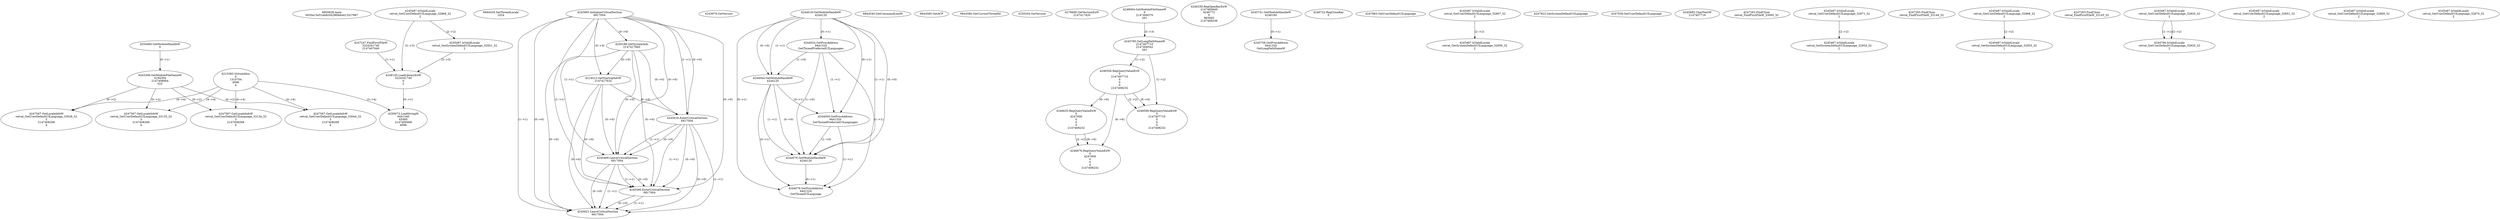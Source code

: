 // Global SCDG with merge call
digraph {
	0 [label="6850628.main
0020a15e51eb8c04296fe6a4132c7987"]
	1 [label="4254480.GetModuleHandleW
0"]
	2 [label="6844434.SetThreadLocale
1024"]
	3 [label="4243965.InitializeCriticalSection
6917004"]
	4 [label="4243979.GetVersion
"]
	5 [label="4244018.GetModuleHandleW
4244120"]
	6 [label="4244024.GetProcAddress
9441320
GetThreadPreferredUILanguages"]
	5 -> 6 [label="(0-->1)"]
	7 [label="4244044.GetModuleHandleW
4244120"]
	5 -> 7 [label="(1-->1)"]
	5 -> 7 [label="(0-->0)"]
	6 -> 7 [label="(1-->0)"]
	8 [label="4244050.GetProcAddress
9441320
SetThreadPreferredUILanguages"]
	5 -> 8 [label="(0-->1)"]
	6 -> 8 [label="(1-->1)"]
	7 -> 8 [label="(0-->1)"]
	9 [label="4244070.GetModuleHandleW
4244120"]
	5 -> 9 [label="(1-->1)"]
	7 -> 9 [label="(1-->1)"]
	5 -> 9 [label="(0-->0)"]
	6 -> 9 [label="(1-->0)"]
	7 -> 9 [label="(0-->0)"]
	8 -> 9 [label="(1-->0)"]
	10 [label="4244076.GetProcAddress
9441320
GetThreadUILanguage"]
	5 -> 10 [label="(0-->1)"]
	6 -> 10 [label="(1-->1)"]
	7 -> 10 [label="(0-->1)"]
	8 -> 10 [label="(1-->1)"]
	9 -> 10 [label="(0-->1)"]
	11 [label="4250188.GetSystemInfo
2147417660"]
	3 -> 11 [label="(0-->0)"]
	12 [label="6844540.GetCommandLineW
"]
	13 [label="4214413.GetStartupInfoW
2147417624"]
	3 -> 13 [label="(0-->0)"]
	11 -> 13 [label="(0-->0)"]
	14 [label="6844560.GetACP
"]
	15 [label="6844580.GetCurrentThreadId
"]
	16 [label="4250204.GetVersion
"]
	17 [label="4276690.GetVersionExW
2147417420"]
	18 [label="4243306.GetModuleFileNameW
4194304
2147408904
522"]
	1 -> 18 [label="(0-->1)"]
	19 [label="4248064.GetModuleFileNameW
0
2147408370
261"]
	20 [label="4215383.VirtualAlloc
0
1310704
4096
4"]
	21 [label="4246338.RegOpenKeyExW
2147483649
4246772
0
983065
2147408236"]
	22 [label="4245741.GetModuleHandleW
4246160"]
	23 [label="4245758.GetProcAddress
9441320
GetLongPathNameW"]
	22 -> 23 [label="(0-->1)"]
	24 [label="4245785.GetLongPathNameW
2147407710
2147406542
261"]
	19 -> 24 [label="(3-->3)"]
	25 [label="4246556.RegQueryValueExW
0
2147407710
0
0
0
2147408232"]
	24 -> 25 [label="(1-->2)"]
	26 [label="4246635.RegQueryValueExW
0
4247000
0
0
0
2147408232"]
	25 -> 26 [label="(6-->6)"]
	27 [label="4246722.RegCloseKey
0"]
	28 [label="4247883.GetUserDefaultUILanguage
"]
	29 [label="4245418.EnterCriticalSection
6917004"]
	3 -> 29 [label="(1-->1)"]
	3 -> 29 [label="(0-->0)"]
	11 -> 29 [label="(0-->0)"]
	13 -> 29 [label="(0-->0)"]
	30 [label="4245469.LeaveCriticalSection
6917004"]
	3 -> 30 [label="(1-->1)"]
	29 -> 30 [label="(1-->1)"]
	3 -> 30 [label="(0-->0)"]
	11 -> 30 [label="(0-->0)"]
	13 -> 30 [label="(0-->0)"]
	29 -> 30 [label="(0-->0)"]
	31 [label="4245487.IsValidLocale
retval_GetUserDefaultUILanguage_32907_32
2"]
	32 [label="4245580.EnterCriticalSection
6917004"]
	3 -> 32 [label="(1-->1)"]
	29 -> 32 [label="(1-->1)"]
	30 -> 32 [label="(1-->1)"]
	3 -> 32 [label="(0-->0)"]
	11 -> 32 [label="(0-->0)"]
	13 -> 32 [label="(0-->0)"]
	29 -> 32 [label="(0-->0)"]
	30 -> 32 [label="(0-->0)"]
	33 [label="4245621.LeaveCriticalSection
6917004"]
	3 -> 33 [label="(1-->1)"]
	29 -> 33 [label="(1-->1)"]
	30 -> 33 [label="(1-->1)"]
	32 -> 33 [label="(1-->1)"]
	3 -> 33 [label="(0-->0)"]
	11 -> 33 [label="(0-->0)"]
	13 -> 33 [label="(0-->0)"]
	29 -> 33 [label="(0-->0)"]
	30 -> 33 [label="(0-->0)"]
	32 -> 33 [label="(0-->0)"]
	34 [label="4247923.GetSystemDefaultUILanguage
"]
	35 [label="4245487.IsValidLocale
retval_GetSystemDefaultUILanguage_32956_32
2"]
	31 -> 35 [label="(2-->2)"]
	36 [label="4247558.GetUserDefaultUILanguage
"]
	37 [label="4247567.GetLocaleInfoW
retval_GetUserDefaultUILanguage_33044_32
3
2147408268
4"]
	18 -> 37 [label="(0-->2)"]
	20 -> 37 [label="(4-->4)"]
	38 [label="4247247.FindFirstFileW
3224341740
2147407640"]
	39 [label="4245683.CharNextW
2147407716"]
	40 [label="4245487.IsValidLocale
retval_GetUserDefaultUILanguage_32868_32
2"]
	41 [label="4245487.IsValidLocale
retval_GetSystemDefaultUILanguage_32951_32
2"]
	40 -> 41 [label="(2-->2)"]
	42 [label="4247567.GetLocaleInfoW
retval_GetUserDefaultUILanguage_33028_32
3
2147408268
4"]
	18 -> 42 [label="(0-->2)"]
	20 -> 42 [label="(4-->4)"]
	43 [label="4247263.FindClose
retval_FindFirstFileW_33095_32"]
	44 [label="4248145.LoadLibraryExW
3224341740
0
2"]
	38 -> 44 [label="(1-->1)"]
	40 -> 44 [label="(2-->3)"]
	41 -> 44 [label="(2-->3)"]
	45 [label="4250073.LoadStringW
9441340
65485
2147409468
4096"]
	44 -> 45 [label="(0-->1)"]
	20 -> 45 [label="(3-->4)"]
	46 [label="4245487.IsValidLocale
retval_GetUserDefaultUILanguage_32871_32
2"]
	47 [label="4245487.IsValidLocale
retval_GetSystemDefaultUILanguage_32954_32
2"]
	46 -> 47 [label="(2-->2)"]
	48 [label="4247567.GetLocaleInfoW
retval_GetUserDefaultUILanguage_33134_32
3
2147408268
4"]
	18 -> 48 [label="(0-->2)"]
	20 -> 48 [label="(4-->4)"]
	49 [label="4247263.FindClose
retval_FindFirstFileW_33144_32"]
	50 [label="4246676.RegQueryValueExW
0
4247000
0
0
0
2147408232"]
	26 -> 50 [label="(2-->2)"]
	25 -> 50 [label="(6-->6)"]
	26 -> 50 [label="(6-->6)"]
	51 [label="4245487.IsValidLocale
retval_GetUserDefaultUILanguage_32888_32
2"]
	52 [label="4245487.IsValidLocale
retval_GetSystemDefaultUILanguage_32955_32
2"]
	51 -> 52 [label="(2-->2)"]
	53 [label="4247567.GetLocaleInfoW
retval_GetUserDefaultUILanguage_33135_32
3
2147408268
4"]
	18 -> 53 [label="(0-->2)"]
	20 -> 53 [label="(4-->4)"]
	54 [label="4247263.FindClose
retval_FindFirstFileW_33145_32"]
	55 [label="4246599.RegQueryValueExW
0
2147407710
0
0
0
2147408232"]
	24 -> 55 [label="(1-->2)"]
	25 -> 55 [label="(2-->2)"]
	25 -> 55 [label="(6-->6)"]
	56 [label="4245487.IsValidLocale
retval_GetUserDefaultUILanguage_32820_32
2"]
	57 [label="4244766.IsValidLocale
retval_GetUserDefaultUILanguage_32820_32
2"]
	56 -> 57 [label="(1-->1)"]
	56 -> 57 [label="(2-->2)"]
	58 [label="4245487.IsValidLocale
retval_GetUserDefaultUILanguage_32851_32
2"]
	59 [label="4245487.IsValidLocale
retval_GetUserDefaultUILanguage_32869_32
2"]
	60 [label="4245487.IsValidLocale
retval_GetUserDefaultUILanguage_32870_32
2"]
}

